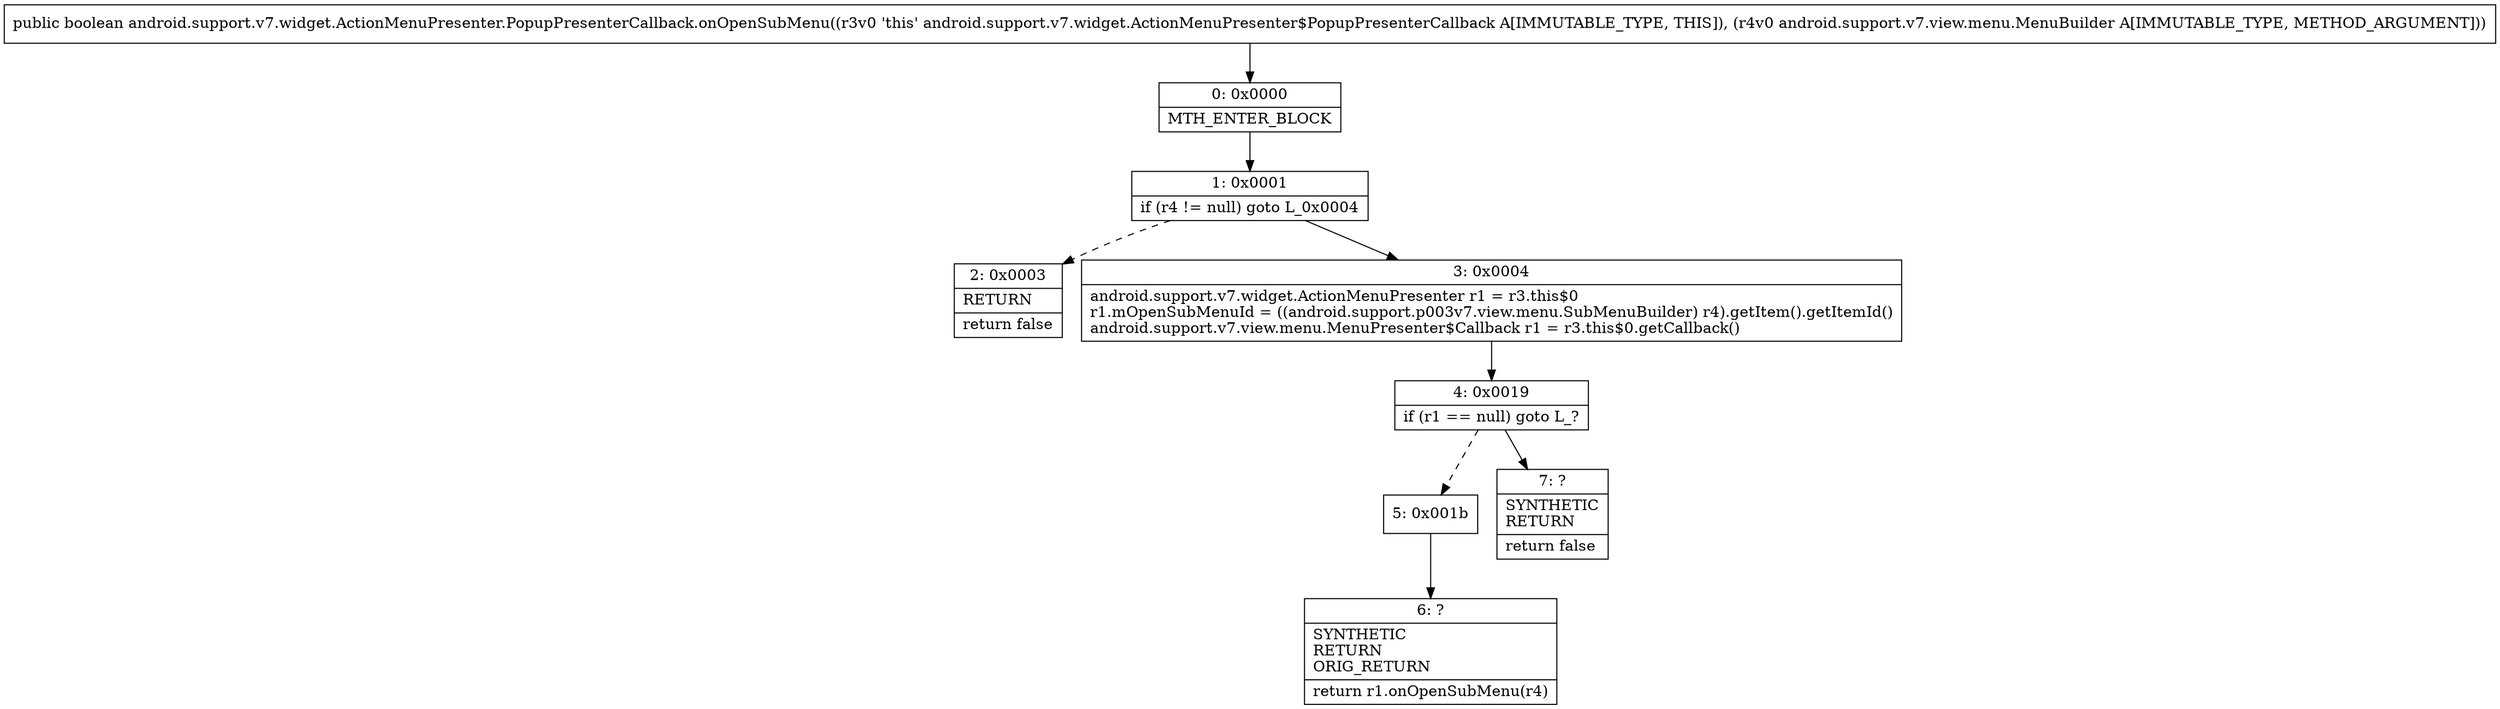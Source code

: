 digraph "CFG forandroid.support.v7.widget.ActionMenuPresenter.PopupPresenterCallback.onOpenSubMenu(Landroid\/support\/v7\/view\/menu\/MenuBuilder;)Z" {
Node_0 [shape=record,label="{0\:\ 0x0000|MTH_ENTER_BLOCK\l}"];
Node_1 [shape=record,label="{1\:\ 0x0001|if (r4 != null) goto L_0x0004\l}"];
Node_2 [shape=record,label="{2\:\ 0x0003|RETURN\l|return false\l}"];
Node_3 [shape=record,label="{3\:\ 0x0004|android.support.v7.widget.ActionMenuPresenter r1 = r3.this$0\lr1.mOpenSubMenuId = ((android.support.p003v7.view.menu.SubMenuBuilder) r4).getItem().getItemId()\landroid.support.v7.view.menu.MenuPresenter$Callback r1 = r3.this$0.getCallback()\l}"];
Node_4 [shape=record,label="{4\:\ 0x0019|if (r1 == null) goto L_?\l}"];
Node_5 [shape=record,label="{5\:\ 0x001b}"];
Node_6 [shape=record,label="{6\:\ ?|SYNTHETIC\lRETURN\lORIG_RETURN\l|return r1.onOpenSubMenu(r4)\l}"];
Node_7 [shape=record,label="{7\:\ ?|SYNTHETIC\lRETURN\l|return false\l}"];
MethodNode[shape=record,label="{public boolean android.support.v7.widget.ActionMenuPresenter.PopupPresenterCallback.onOpenSubMenu((r3v0 'this' android.support.v7.widget.ActionMenuPresenter$PopupPresenterCallback A[IMMUTABLE_TYPE, THIS]), (r4v0 android.support.v7.view.menu.MenuBuilder A[IMMUTABLE_TYPE, METHOD_ARGUMENT])) }"];
MethodNode -> Node_0;
Node_0 -> Node_1;
Node_1 -> Node_2[style=dashed];
Node_1 -> Node_3;
Node_3 -> Node_4;
Node_4 -> Node_5[style=dashed];
Node_4 -> Node_7;
Node_5 -> Node_6;
}

